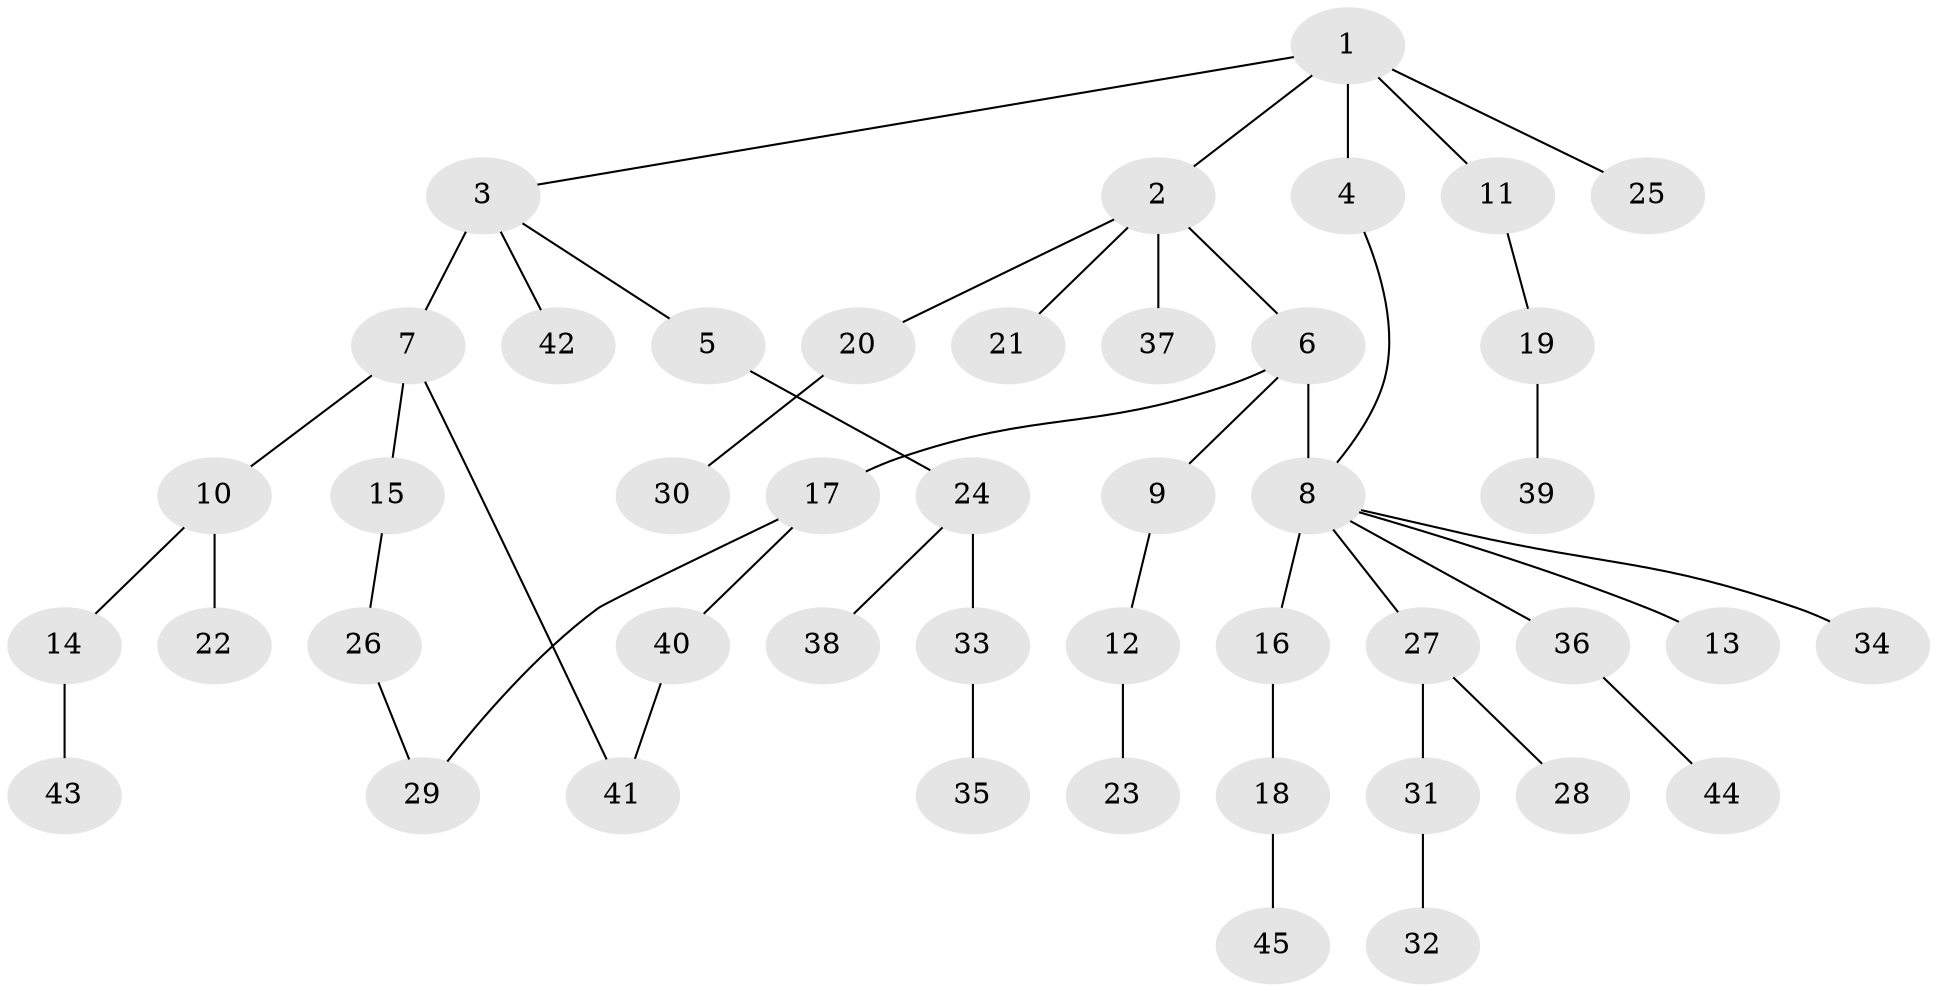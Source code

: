 // original degree distribution, {6: 0.023809523809523808, 3: 0.17857142857142858, 2: 0.2619047619047619, 9: 0.011904761904761904, 7: 0.011904761904761904, 4: 0.047619047619047616, 1: 0.4642857142857143}
// Generated by graph-tools (version 1.1) at 2025/48/03/04/25 22:48:45]
// undirected, 45 vertices, 47 edges
graph export_dot {
  node [color=gray90,style=filled];
  1;
  2;
  3;
  4;
  5;
  6;
  7;
  8;
  9;
  10;
  11;
  12;
  13;
  14;
  15;
  16;
  17;
  18;
  19;
  20;
  21;
  22;
  23;
  24;
  25;
  26;
  27;
  28;
  29;
  30;
  31;
  32;
  33;
  34;
  35;
  36;
  37;
  38;
  39;
  40;
  41;
  42;
  43;
  44;
  45;
  1 -- 2 [weight=1.0];
  1 -- 3 [weight=1.0];
  1 -- 4 [weight=1.0];
  1 -- 11 [weight=1.0];
  1 -- 25 [weight=1.0];
  2 -- 6 [weight=1.0];
  2 -- 20 [weight=1.0];
  2 -- 21 [weight=1.0];
  2 -- 37 [weight=1.0];
  3 -- 5 [weight=1.0];
  3 -- 7 [weight=3.0];
  3 -- 42 [weight=1.0];
  4 -- 8 [weight=1.0];
  5 -- 24 [weight=1.0];
  6 -- 8 [weight=5.0];
  6 -- 9 [weight=1.0];
  6 -- 17 [weight=1.0];
  7 -- 10 [weight=1.0];
  7 -- 15 [weight=1.0];
  7 -- 41 [weight=1.0];
  8 -- 13 [weight=1.0];
  8 -- 16 [weight=1.0];
  8 -- 27 [weight=1.0];
  8 -- 34 [weight=1.0];
  8 -- 36 [weight=1.0];
  9 -- 12 [weight=1.0];
  10 -- 14 [weight=1.0];
  10 -- 22 [weight=2.0];
  11 -- 19 [weight=1.0];
  12 -- 23 [weight=1.0];
  14 -- 43 [weight=1.0];
  15 -- 26 [weight=1.0];
  16 -- 18 [weight=1.0];
  17 -- 29 [weight=1.0];
  17 -- 40 [weight=1.0];
  18 -- 45 [weight=1.0];
  19 -- 39 [weight=1.0];
  20 -- 30 [weight=1.0];
  24 -- 33 [weight=1.0];
  24 -- 38 [weight=1.0];
  26 -- 29 [weight=1.0];
  27 -- 28 [weight=1.0];
  27 -- 31 [weight=1.0];
  31 -- 32 [weight=1.0];
  33 -- 35 [weight=1.0];
  36 -- 44 [weight=1.0];
  40 -- 41 [weight=1.0];
}
